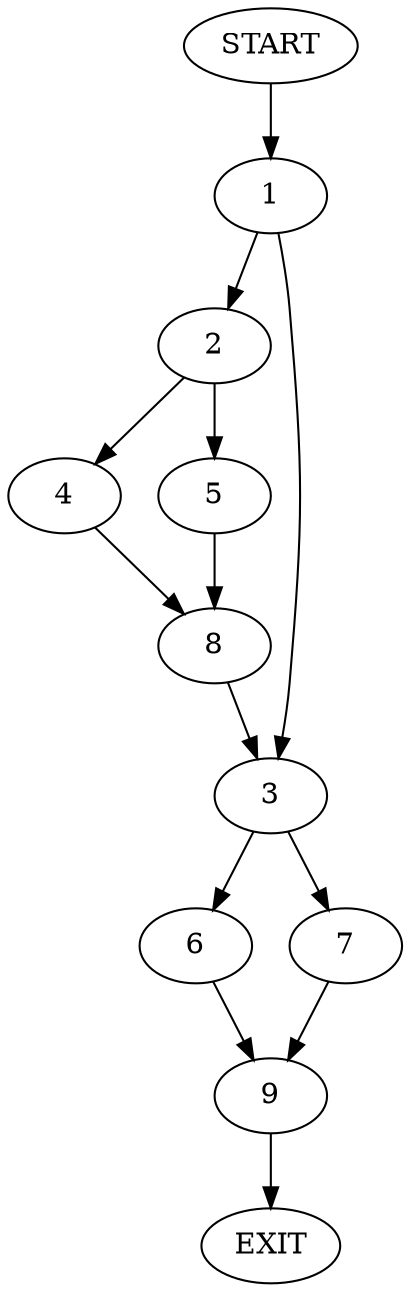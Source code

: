 digraph {
0 [label="START"]
10 [label="EXIT"]
0 -> 1
1 -> 2
1 -> 3
2 -> 4
2 -> 5
3 -> 6
3 -> 7
4 -> 8
5 -> 8
8 -> 3
6 -> 9
7 -> 9
9 -> 10
}

